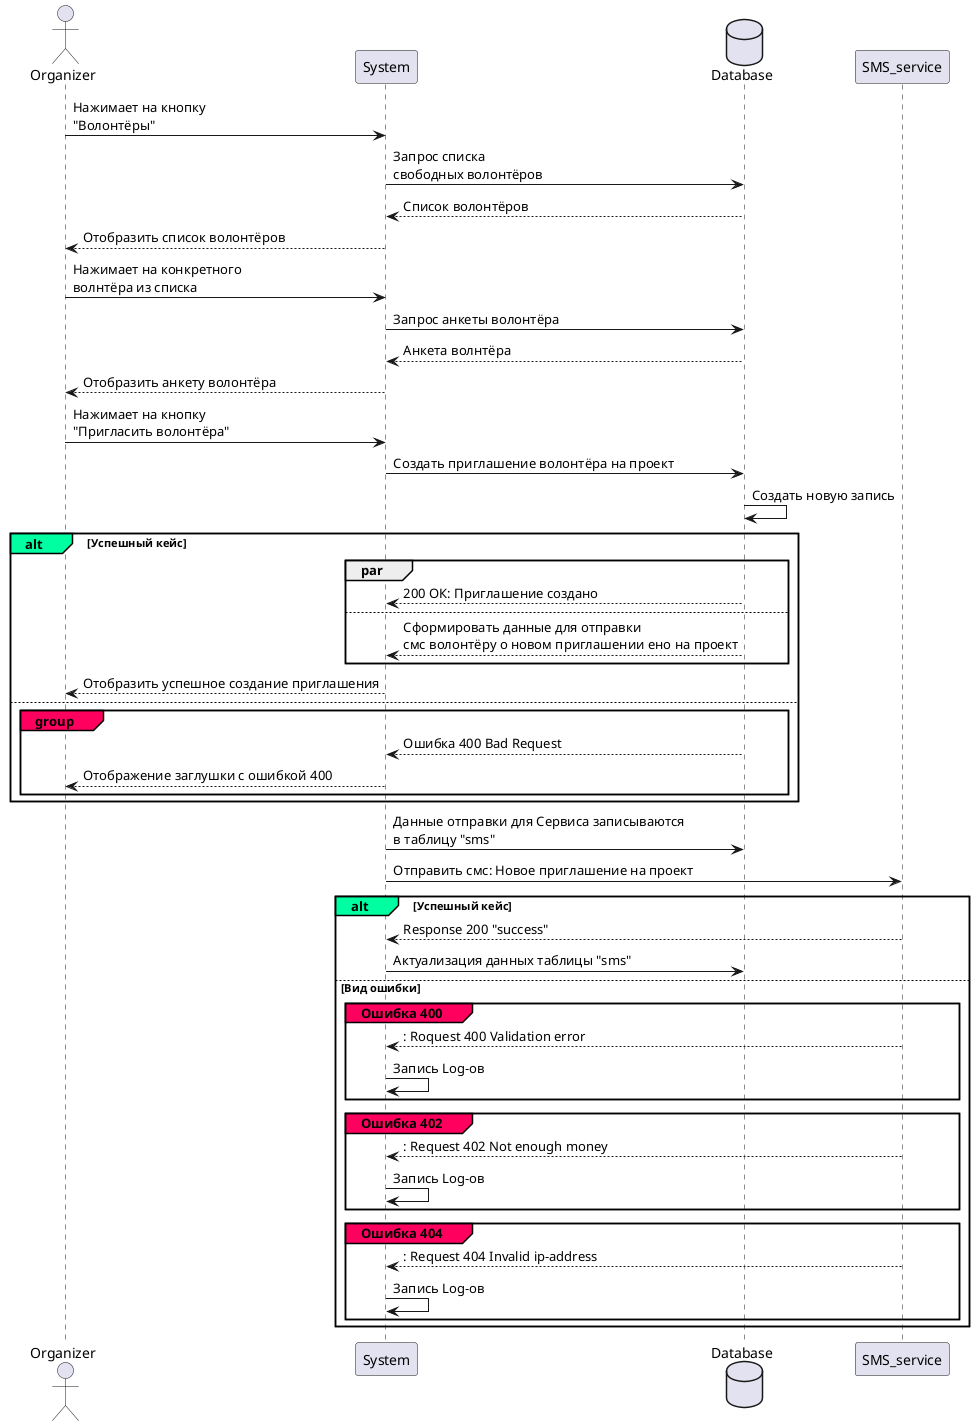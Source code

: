 @startuml Invite Volunteer

actor       Organizer
participant System
database    Database
participant SMS_service

Organizer -> System : Нажимает на кнопку\n"Волонтёры"
System  -> Database : Запрос списка\nсвободных волонтёров
Database --> System : Список волонтёров
System --> Organizer: Отобразить список волонтёров
Organizer -> System : Нажимает на конкретного\nволнтёра из списка
System  -> Database : Запрос анкеты волонтёра
Database --> System : Анкета волнтёра
System --> Organizer: Отобразить анкету волонтёра
Organizer -> System : Нажимает на кнопку\n"Пригласить волонтёра"
System  -> Database : Создать приглашение волонтёра на проект
Database -> Database : Создать новую запись

alt#00ffa1 Успешный кейс
    par
    Database --> System : 200 ОК: Приглашение создано
    else
    Database  --> System : Сформировать данные для отправки\nсмс волонтёру о новом приглашении ено на проект
    end
    System --> Organizer: Отобразить успешное создание приглашения
else 
    group#ff005e
    Database  --> System :Ошибка 400 Bad Request
    System --> Organizer: Отображение заглушки с ошибкой 400
    end
end
System -> Database: Данные отправки для Сервиса записываются\nв таблицу "sms"
System -> SMS_service: Отправить смс: Новое приглашение на проект

alt#00ffa1 Успешный кейс
SMS_service --> System: Response 200 "success"
System -> Database: Актуализация данных таблицы "sms"
else Вид ошибки
  group#ff005e Ошибка 400
    SMS_service --> System: : Roquest 400 Validation error
    System -> System : Запись Log-ов
    end
    group#ff005e Ошибка 402
    SMS_service --> System: : Request 402 Not enough money
    System -> System : Запись Log-ов
    end
    group#ff005e Ошибка 404
    SMS_service --> System: : Request 404 Invalid ip-address
    System -> System : Запись Log-ов
   end
end   
@enduml

